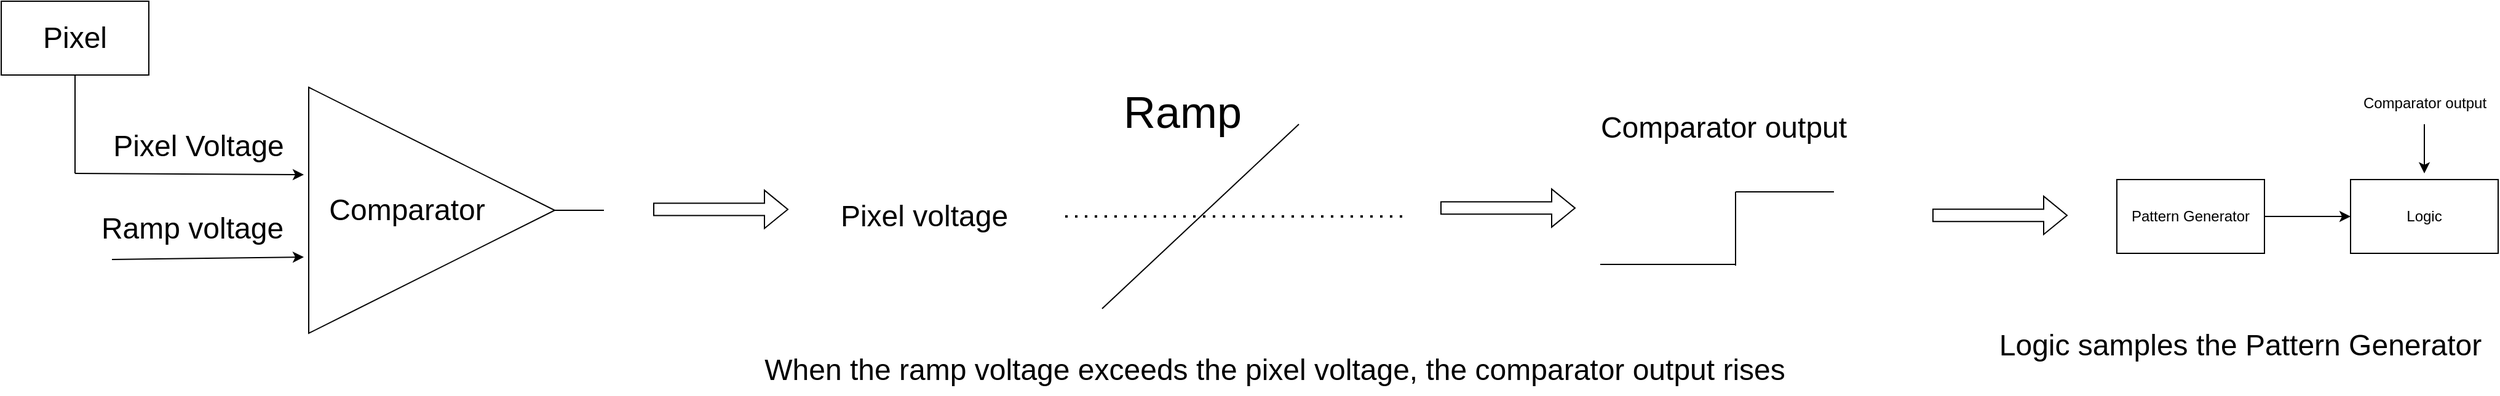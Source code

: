 <mxfile version="24.8.1">
  <diagram name="Page-1" id="5yACLu_tYYQ9U0vQjmjW">
    <mxGraphModel dx="3212" dy="1453" grid="1" gridSize="10" guides="1" tooltips="1" connect="1" arrows="1" fold="1" page="1" pageScale="1" pageWidth="827" pageHeight="1169" math="0" shadow="0">
      <root>
        <mxCell id="0" />
        <mxCell id="1" parent="0" />
        <mxCell id="UiUJdN5zVrT5HYEZLua9-2" value="" style="triangle;whiteSpace=wrap;html=1;" parent="1" vertex="1">
          <mxGeometry x="-330" y="100" width="200" height="200" as="geometry" />
        </mxCell>
        <mxCell id="UiUJdN5zVrT5HYEZLua9-3" value="" style="endArrow=classic;html=1;rounded=0;entryX=-0.02;entryY=0.405;entryDx=0;entryDy=0;entryPerimeter=0;" parent="1" edge="1">
          <mxGeometry width="50" height="50" relative="1" as="geometry">
            <mxPoint x="-520" y="170" as="sourcePoint" />
            <mxPoint x="-334" y="171" as="targetPoint" />
          </mxGeometry>
        </mxCell>
        <mxCell id="UiUJdN5zVrT5HYEZLua9-6" value="" style="endArrow=classic;html=1;rounded=0;entryX=-0.02;entryY=0.405;entryDx=0;entryDy=0;entryPerimeter=0;" parent="1" edge="1">
          <mxGeometry width="50" height="50" relative="1" as="geometry">
            <mxPoint x="-490" y="240" as="sourcePoint" />
            <mxPoint x="-334" y="238" as="targetPoint" />
          </mxGeometry>
        </mxCell>
        <mxCell id="UiUJdN5zVrT5HYEZLua9-7" value="&lt;font style=&quot;font-size: 24px;&quot;&gt;Ramp voltage&lt;/font&gt;" style="text;html=1;align=center;verticalAlign=middle;resizable=0;points=[];autosize=1;strokeColor=none;fillColor=none;" parent="1" vertex="1">
          <mxGeometry x="-510" y="195" width="170" height="40" as="geometry" />
        </mxCell>
        <mxCell id="UiUJdN5zVrT5HYEZLua9-9" value="" style="endArrow=none;html=1;rounded=0;" parent="1" edge="1">
          <mxGeometry width="50" height="50" relative="1" as="geometry">
            <mxPoint x="315" y="280" as="sourcePoint" />
            <mxPoint x="475" y="130" as="targetPoint" />
          </mxGeometry>
        </mxCell>
        <mxCell id="UiUJdN5zVrT5HYEZLua9-10" value="&lt;font style=&quot;font-size: 24px;&quot;&gt;Pixel voltage&lt;/font&gt;" style="text;html=1;align=center;verticalAlign=middle;resizable=0;points=[];autosize=1;strokeColor=none;fillColor=none;" parent="1" vertex="1">
          <mxGeometry x="90" y="185" width="160" height="40" as="geometry" />
        </mxCell>
        <mxCell id="UiUJdN5zVrT5HYEZLua9-11" value="" style="endArrow=none;html=1;rounded=0;exitX=1;exitY=0.5;exitDx=0;exitDy=0;" parent="1" source="UiUJdN5zVrT5HYEZLua9-2" edge="1">
          <mxGeometry width="50" height="50" relative="1" as="geometry">
            <mxPoint x="-220" y="290" as="sourcePoint" />
            <mxPoint x="-90" y="200" as="targetPoint" />
          </mxGeometry>
        </mxCell>
        <mxCell id="UiUJdN5zVrT5HYEZLua9-12" value="" style="endArrow=none;html=1;rounded=0;" parent="1" edge="1">
          <mxGeometry width="50" height="50" relative="1" as="geometry">
            <mxPoint x="720" y="244" as="sourcePoint" />
            <mxPoint x="830" y="244" as="targetPoint" />
          </mxGeometry>
        </mxCell>
        <mxCell id="UiUJdN5zVrT5HYEZLua9-13" value="" style="endArrow=none;html=1;rounded=0;" parent="1" edge="1">
          <mxGeometry width="50" height="50" relative="1" as="geometry">
            <mxPoint x="830" y="245" as="sourcePoint" />
            <mxPoint x="830" y="185" as="targetPoint" />
          </mxGeometry>
        </mxCell>
        <mxCell id="UiUJdN5zVrT5HYEZLua9-14" value="&lt;font style=&quot;font-size: 24px;&quot;&gt;Comparator&lt;/font&gt;" style="text;html=1;align=center;verticalAlign=middle;whiteSpace=wrap;rounded=0;" parent="1" vertex="1">
          <mxGeometry x="-280" y="185" width="60" height="30" as="geometry" />
        </mxCell>
        <mxCell id="UiUJdN5zVrT5HYEZLua9-16" value="" style="endArrow=none;html=1;rounded=0;" parent="1" edge="1">
          <mxGeometry width="50" height="50" relative="1" as="geometry">
            <mxPoint x="830" y="185" as="sourcePoint" />
            <mxPoint x="910" y="185" as="targetPoint" />
          </mxGeometry>
        </mxCell>
        <mxCell id="lRFk7MbAO2a7tx0u4MGu-1" value="&lt;font style=&quot;font-size: 24px;&quot;&gt;Pixel&lt;/font&gt;" style="rounded=0;whiteSpace=wrap;html=1;" vertex="1" parent="1">
          <mxGeometry x="-580" y="30" width="120" height="60" as="geometry" />
        </mxCell>
        <mxCell id="lRFk7MbAO2a7tx0u4MGu-2" value="" style="endArrow=none;html=1;rounded=0;entryX=0.5;entryY=1;entryDx=0;entryDy=0;" edge="1" parent="1" target="lRFk7MbAO2a7tx0u4MGu-1">
          <mxGeometry width="50" height="50" relative="1" as="geometry">
            <mxPoint x="-520" y="170" as="sourcePoint" />
            <mxPoint x="-90" y="180" as="targetPoint" />
          </mxGeometry>
        </mxCell>
        <mxCell id="lRFk7MbAO2a7tx0u4MGu-3" value="&lt;font style=&quot;font-size: 36px;&quot;&gt;Ramp&lt;/font&gt;" style="text;html=1;align=center;verticalAlign=middle;resizable=0;points=[];autosize=1;strokeColor=none;fillColor=none;" vertex="1" parent="1">
          <mxGeometry x="320" y="90" width="120" height="60" as="geometry" />
        </mxCell>
        <mxCell id="lRFk7MbAO2a7tx0u4MGu-4" value="" style="endArrow=none;dashed=1;html=1;dashPattern=1 3;strokeWidth=2;rounded=0;" edge="1" parent="1">
          <mxGeometry width="50" height="50" relative="1" as="geometry">
            <mxPoint x="285" y="205" as="sourcePoint" />
            <mxPoint x="565" y="205" as="targetPoint" />
          </mxGeometry>
        </mxCell>
        <mxCell id="lRFk7MbAO2a7tx0u4MGu-8" value="" style="shape=flexArrow;endArrow=classic;html=1;rounded=0;" edge="1" parent="1">
          <mxGeometry width="50" height="50" relative="1" as="geometry">
            <mxPoint x="590" y="198.18" as="sourcePoint" />
            <mxPoint x="700" y="198.18" as="targetPoint" />
          </mxGeometry>
        </mxCell>
        <mxCell id="lRFk7MbAO2a7tx0u4MGu-9" value="&lt;font style=&quot;font-size: 24px;&quot;&gt;Pixel Voltage&lt;/font&gt;" style="text;html=1;align=center;verticalAlign=middle;resizable=0;points=[];autosize=1;strokeColor=none;fillColor=none;" vertex="1" parent="1">
          <mxGeometry x="-500" y="128" width="160" height="40" as="geometry" />
        </mxCell>
        <mxCell id="lRFk7MbAO2a7tx0u4MGu-10" value="&lt;font style=&quot;font-size: 24px;&quot;&gt;Comparator output&lt;/font&gt;" style="text;html=1;align=center;verticalAlign=middle;resizable=0;points=[];autosize=1;strokeColor=none;fillColor=none;" vertex="1" parent="1">
          <mxGeometry x="710" y="113" width="220" height="40" as="geometry" />
        </mxCell>
        <mxCell id="lRFk7MbAO2a7tx0u4MGu-13" value="" style="shape=flexArrow;endArrow=classic;html=1;rounded=0;" edge="1" parent="1">
          <mxGeometry width="50" height="50" relative="1" as="geometry">
            <mxPoint x="-50" y="199.23" as="sourcePoint" />
            <mxPoint x="60" y="199.23" as="targetPoint" />
          </mxGeometry>
        </mxCell>
        <mxCell id="lRFk7MbAO2a7tx0u4MGu-14" value="" style="shape=flexArrow;endArrow=classic;html=1;rounded=0;" edge="1" parent="1">
          <mxGeometry width="50" height="50" relative="1" as="geometry">
            <mxPoint x="990" y="204.09" as="sourcePoint" />
            <mxPoint x="1100" y="204.09" as="targetPoint" />
          </mxGeometry>
        </mxCell>
        <mxCell id="lRFk7MbAO2a7tx0u4MGu-16" value="Pattern Generator" style="rounded=0;whiteSpace=wrap;html=1;" vertex="1" parent="1">
          <mxGeometry x="1140" y="175" width="120" height="60" as="geometry" />
        </mxCell>
        <mxCell id="lRFk7MbAO2a7tx0u4MGu-17" value="Logic" style="rounded=0;whiteSpace=wrap;html=1;" vertex="1" parent="1">
          <mxGeometry x="1330" y="175" width="120" height="60" as="geometry" />
        </mxCell>
        <mxCell id="lRFk7MbAO2a7tx0u4MGu-21" value="" style="endArrow=classic;html=1;rounded=0;" edge="1" parent="1">
          <mxGeometry width="50" height="50" relative="1" as="geometry">
            <mxPoint x="1390" y="130" as="sourcePoint" />
            <mxPoint x="1390" y="170" as="targetPoint" />
          </mxGeometry>
        </mxCell>
        <mxCell id="lRFk7MbAO2a7tx0u4MGu-22" value="Comparator output" style="text;html=1;align=center;verticalAlign=middle;resizable=0;points=[];autosize=1;strokeColor=none;fillColor=none;" vertex="1" parent="1">
          <mxGeometry x="1330" y="98" width="120" height="30" as="geometry" />
        </mxCell>
        <mxCell id="lRFk7MbAO2a7tx0u4MGu-23" value="" style="endArrow=classic;html=1;rounded=0;entryX=0;entryY=0.5;entryDx=0;entryDy=0;exitX=1;exitY=0.5;exitDx=0;exitDy=0;" edge="1" parent="1" source="lRFk7MbAO2a7tx0u4MGu-16" target="lRFk7MbAO2a7tx0u4MGu-17">
          <mxGeometry width="50" height="50" relative="1" as="geometry">
            <mxPoint x="1270" y="205" as="sourcePoint" />
            <mxPoint x="1220" y="150" as="targetPoint" />
          </mxGeometry>
        </mxCell>
        <mxCell id="lRFk7MbAO2a7tx0u4MGu-24" value="&lt;font style=&quot;font-size: 24px;&quot;&gt;Logic samples the Pattern Generator&lt;/font&gt;" style="text;html=1;align=center;verticalAlign=middle;resizable=0;points=[];autosize=1;strokeColor=none;fillColor=none;" vertex="1" parent="1">
          <mxGeometry x="1030" y="290" width="420" height="40" as="geometry" />
        </mxCell>
        <mxCell id="lRFk7MbAO2a7tx0u4MGu-25" value="&lt;font style=&quot;font-size: 24px;&quot;&gt;When the ramp voltage exceeds the pixel voltage, the comparator output rises&lt;/font&gt;" style="text;html=1;align=center;verticalAlign=middle;resizable=0;points=[];autosize=1;strokeColor=none;fillColor=none;" vertex="1" parent="1">
          <mxGeometry x="30" y="310" width="850" height="40" as="geometry" />
        </mxCell>
      </root>
    </mxGraphModel>
  </diagram>
</mxfile>
